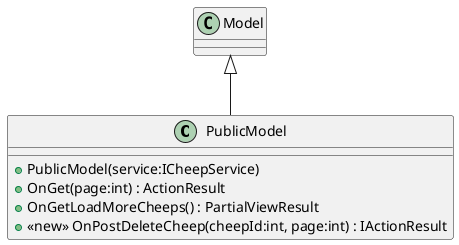 @startuml
class PublicModel {
    + PublicModel(service:ICheepService)
    + OnGet(page:int) : ActionResult
    + OnGetLoadMoreCheeps() : PartialViewResult
    + <<new>> OnPostDeleteCheep(cheepId:int, page:int) : IActionResult
}
Model <|-- PublicModel
@enduml
